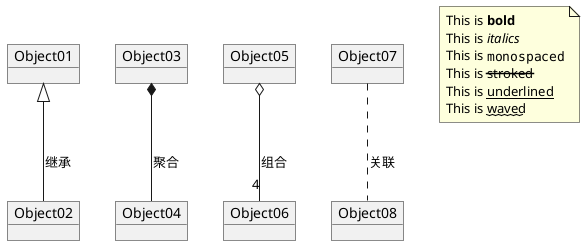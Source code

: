 @startuml
object Object01
object Object02
object Object03
object Object04
object Object05
object Object06
object Object07
object Object08
Object01 <|-- Object02 : 继承
Object03 *-- Object04 : 聚合
Object05 o-- "4" Object06 : 组合
Object07 .. Object08 : 关联

note as a
This is **bold**
This is //italics//
This is ""monospaced""
This is --stroked--
This is __underlined__
This is ~~waved~~
end note
@enduml